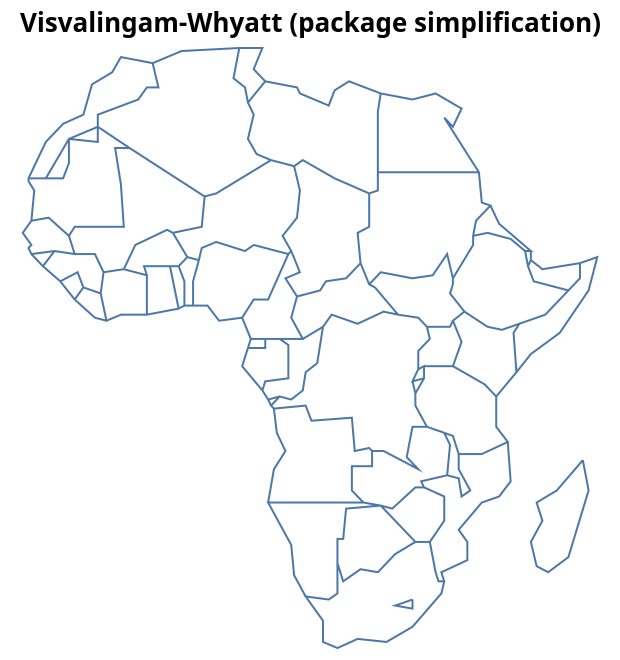{
    "background": "transparent",
    "view": {
        "fill": "transparent"
    },
    "config": {
        "view": {
            "continuousWidth": 400,
            "continuousHeight": 300
        }
    },
    "data": {
        "name": "data-208d7839ebba7cab448c3c57b2688dec",
        "format": {
            "mesh": "data",
            "type": "topojson"
        }
    },
    "mark": {
        "type": "geoshape",
        "filled": false
    },
    "projection": {
        "reflectY": true,
        "type": "identity"
    },
    "title": "Visvalingam-Whyatt (package simplification)",
    "width": 300,
    "$schema": "https://vega.github.io/schema/vega-lite/v4.8.1.json",
    "datasets": {
        "data-208d7839ebba7cab448c3c57b2688dec": {
            "type": "Topology",
            "objects": {
                "data": {
                    "geometries": [
                        {
                            "id": "1",
                            "type": "Polygon",
                            "properties": {
                                "continent": "Africa",
                                "gdp_md_est": 150600,
                                "iso_a3": "TZA",
                                "name": "Tanzania",
                                "pop_est": 53950935
                            },
                            "bbox": [
                                29.339997592900346,
                                -11.720938002166735,
                                40.31659000000002,
                                -0.9500000000000001
                            ],
                            "arcs": [
                                [
                                    -5,
                                    0,
                                    -85,
                                    -83,
                                    -78,
                                    -2,
                                    -102,
                                    -142,
                                    -139
                                ]
                            ]
                        },
                        {
                            "id": "2",
                            "type": "Polygon",
                            "properties": {
                                "continent": "Africa",
                                "gdp_md_est": 906.5,
                                "iso_a3": "ESH",
                                "name": "W. Sahara",
                                "pop_est": 603253
                            },
                            "bbox": [
                                -17.06342322434257,
                                20.999752102130827,
                                -8.665124477564191,
                                27.656425889592356
                            ],
                            "arcs": [
                                [
                                    -23,
                                    -22,
                                    -21,
                                    20,
                                    -117,
                                    -116
                                ]
                            ]
                        },
                        {
                            "id": "11",
                            "type": "Polygon",
                            "properties": {
                                "continent": "Africa",
                                "gdp_md_est": 66010,
                                "iso_a3": "COD",
                                "name": "Dem. Rep. Congo",
                                "pop_est": 83301151
                            },
                            "bbox": [
                                12.182336866920252,
                                -13.257226657771831,
                                31.174149204235817,
                                5.256087754737123
                            ],
                            "arcs": [
                                [
                                    1,
                                    -82,
                                    -81,
                                    -97,
                                    2,
                                    -94,
                                    -68,
                                    -64,
                                    -146,
                                    -140,
                                    -144,
                                    -103
                                ]
                            ]
                        },
                        {
                            "id": "12",
                            "type": "Polygon",
                            "properties": {
                                "continent": "Africa",
                                "gdp_md_est": 4719,
                                "iso_a3": "SOM",
                                "name": "Somalia",
                                "pop_est": 7531386
                            },
                            "bbox": [
                                40.98105,
                                -1.6832500000000001,
                                51.13387,
                                12.024640000000002
                            ],
                            "arcs": [
                                [
                                    -6,
                                    -128,
                                    -135,
                                    3
                                ]
                            ]
                        },
                        {
                            "id": "13",
                            "type": "Polygon",
                            "properties": {
                                "continent": "Africa",
                                "gdp_md_est": 152700,
                                "iso_a3": "KEN",
                                "name": "Kenya",
                                "pop_est": 47615739
                            },
                            "bbox": [
                                33.893568969666944,
                                -4.67677,
                                41.85508309264397,
                                5.506
                            ],
                            "arcs": [
                                [
                                    4,
                                    -141,
                                    -152,
                                    -129,
                                    5,
                                    6
                                ]
                            ]
                        },
                        {
                            "id": "14",
                            "type": "Polygon",
                            "properties": {
                                "continent": "Africa",
                                "gdp_md_est": 176300,
                                "iso_a3": "SDN",
                                "name": "Sudan",
                                "pop_est": 37345935
                            },
                            "bbox": [
                                21.93680999999998,
                                8.229187933785468,
                                38.410089959473225,
                                22
                            ],
                            "arcs": [
                                [
                                    147,
                                    -67,
                                    -9,
                                    -121,
                                    -119,
                                    7,
                                    -113,
                                    -130,
                                    149,
                                    -150,
                                    -149,
                                    -148
                                ]
                            ]
                        },
                        {
                            "id": "15",
                            "type": "Polygon",
                            "properties": {
                                "continent": "Africa",
                                "gdp_md_est": 30590,
                                "iso_a3": "TCD",
                                "name": "Chad",
                                "pop_est": 12075985
                            },
                            "bbox": [
                                13.540393507550789,
                                7.421924546737969,
                                23.886890000000108,
                                23.409719999999993
                            ],
                            "arcs": [
                                [
                                    8,
                                    -66,
                                    -34,
                                    -28,
                                    -122
                                ]
                            ]
                        },
                        {
                            "id": "25",
                            "type": "Polygon",
                            "properties": {
                                "continent": "Africa",
                                "gdp_md_est": 739100,
                                "iso_a3": "ZAF",
                                "name": "South Africa",
                                "pop_est": 54841552
                            },
                            "bbox": [
                                16.344976840895242,
                                -34.81916635512371,
                                32.830120477028885,
                                -22.091312758067588
                            ],
                            "arcs": [
                                [
                                    -15,
                                    -13,
                                    -12,
                                    -88,
                                    -92,
                                    -87,
                                    9
                                ],
                                [
                                    10
                                ]
                            ]
                        },
                        {
                            "id": "26",
                            "type": "Polygon",
                            "properties": {
                                "continent": "Africa",
                                "gdp_md_est": 6019,
                                "iso_a3": "LSO",
                                "name": "Lesotho",
                                "pop_est": 1958042
                            },
                            "bbox": [
                                26.999261915807637,
                                -30.645105889612225,
                                29.32516645683259,
                                -28.64750172293757
                            ],
                            "arcs": [
                                [
                                    10
                                ]
                            ]
                        },
                        {
                            "id": "48",
                            "type": "Polygon",
                            "properties": {
                                "continent": "Africa",
                                "gdp_md_est": 28330,
                                "iso_a3": "ZWE",
                                "name": "Zimbabwe",
                                "pop_est": 13805084
                            },
                            "bbox": [
                                25.264225701608012,
                                -22.271611830333935,
                                32.84986087416439,
                                -15.507786960515213
                            ],
                            "arcs": [
                                [
                                    11,
                                    -14,
                                    -79,
                                    -89
                                ]
                            ]
                        },
                        {
                            "id": "49",
                            "type": "Polygon",
                            "properties": {
                                "continent": "Africa",
                                "gdp_md_est": 35900,
                                "iso_a3": "BWA",
                                "name": "Botswana",
                                "pop_est": 2214858
                            },
                            "bbox": [
                                19.89545779794068,
                                -26.828542982695915,
                                29.43218834810904,
                                -17.661815687737374
                            ],
                            "arcs": [
                                [
                                    12,
                                    -17,
                                    13
                                ]
                            ]
                        },
                        {
                            "id": "50",
                            "type": "Polygon",
                            "properties": {
                                "continent": "Africa",
                                "gdp_md_est": 25990,
                                "iso_a3": "NAM",
                                "name": "Namibia",
                                "pop_est": 2484780
                            },
                            "bbox": [
                                11.734198846085121,
                                -29.04546192801728,
                                25.08444339366457,
                                -16.94134286872407
                            ],
                            "arcs": [
                                [
                                    14,
                                    15,
                                    -100,
                                    -80,
                                    16
                                ]
                            ]
                        },
                        {
                            "id": "51",
                            "type": "Polygon",
                            "properties": {
                                "continent": "Africa",
                                "gdp_md_est": 39720,
                                "iso_a3": "SEN",
                                "name": "Senegal",
                                "pop_est": 14668522
                            },
                            "bbox": [
                                -17.62504269049066,
                                12.332089952031057,
                                -11.467899135778524,
                                16.59826365810281
                            ],
                            "arcs": [
                                [
                                    17,
                                    -25,
                                    -20,
                                    -45,
                                    -49,
                                    18,
                                    -105
                                ]
                            ]
                        },
                        {
                            "id": "52",
                            "type": "Polygon",
                            "properties": {
                                "continent": "Africa",
                                "gdp_md_est": 38090,
                                "iso_a3": "MLI",
                                "name": "Mali",
                                "pop_est": 17885245
                            },
                            "bbox": [
                                -12.170750291380301,
                                10.096360785355444,
                                4.2702099951438015,
                                24.974574082941
                            ],
                            "arcs": [
                                [
                                    19,
                                    -24,
                                    -111,
                                    -30,
                                    -58,
                                    -42,
                                    -46
                                ]
                            ]
                        },
                        {
                            "id": "53",
                            "type": "Polygon",
                            "properties": {
                                "continent": "Africa",
                                "gdp_md_est": 16710,
                                "iso_a3": "MRT",
                                "name": "Mauritania",
                                "pop_est": 3758571
                            },
                            "bbox": [
                                -17.06342322434257,
                                14.616834214735505,
                                -4.923337368174231,
                                27.395744126896005
                            ],
                            "arcs": [
                                [
                                    20,
                                    21,
                                    22,
                                    -112,
                                    23,
                                    24,
                                    25
                                ]
                            ]
                        },
                        {
                            "id": "54",
                            "type": "Polygon",
                            "properties": {
                                "continent": "Africa",
                                "gdp_md_est": 24310,
                                "iso_a3": "BEN",
                                "name": "Benin",
                                "pop_est": 11038805
                            },
                            "bbox": [
                                0.7723356461714843,
                                6.142157701029731,
                                3.7971122575117136,
                                12.23563589115821
                            ],
                            "arcs": [
                                [
                                    26,
                                    -38,
                                    -60,
                                    -29,
                                    -31
                                ]
                            ]
                        },
                        {
                            "id": "55",
                            "type": "Polygon",
                            "properties": {
                                "continent": "Africa",
                                "gdp_md_est": 20150,
                                "iso_a3": "NER",
                                "name": "Niger",
                                "pop_est": 19245344
                            },
                            "bbox": [
                                0.29564639649510127,
                                11.660167141155968,
                                15.903246697664315,
                                23.47166840259645
                            ],
                            "arcs": [
                                [
                                    27,
                                    -37,
                                    -32,
                                    28,
                                    -59,
                                    29,
                                    -110,
                                    -123
                                ]
                            ]
                        },
                        {
                            "id": "56",
                            "type": "Polygon",
                            "properties": {
                                "continent": "Africa",
                                "gdp_md_est": 1089000,
                                "iso_a3": "NGA",
                                "name": "Nigeria",
                                "pop_est": 190632261
                            },
                            "bbox": [
                                2.6917016943562544,
                                4.240594183769517,
                                14.577177768622533,
                                13.865923977102227
                            ],
                            "arcs": [
                                [
                                    30,
                                    31,
                                    -36,
                                    32
                                ]
                            ]
                        },
                        {
                            "id": "57",
                            "type": "Polygon",
                            "properties": {
                                "continent": "Africa",
                                "gdp_md_est": 77240,
                                "iso_a3": "CMR",
                                "name": "Cameroon",
                                "pop_est": 24994885
                            },
                            "bbox": [
                                8.48881554529089,
                                1.7276726342802957,
                                16.012852410555354,
                                12.85939626713733
                            ],
                            "arcs": [
                                [
                                    33,
                                    -65,
                                    -70,
                                    -72,
                                    -75,
                                    34,
                                    35,
                                    36
                                ]
                            ]
                        },
                        {
                            "id": "58",
                            "type": "Polygon",
                            "properties": {
                                "continent": "Africa",
                                "gdp_md_est": 11610,
                                "iso_a3": "TGO",
                                "name": "Togo",
                                "pop_est": 7965055
                            },
                            "bbox": [
                                -0.04978471515994442,
                                5.928837388528876,
                                1.8652405127123188,
                                11.018681748900804
                            ],
                            "arcs": [
                                [
                                    37,
                                    38,
                                    -40,
                                    -61
                                ]
                            ]
                        },
                        {
                            "id": "59",
                            "type": "Polygon",
                            "properties": {
                                "continent": "Africa",
                                "gdp_md_est": 120800,
                                "iso_a3": "GHA",
                                "name": "Ghana",
                                "pop_est": 27499924
                            },
                            "bbox": [
                                -3.244370083011262,
                                4.710462144383371,
                                1.0601216976049272,
                                11.098340969278722
                            ],
                            "arcs": [
                                [
                                    39,
                                    40,
                                    -43,
                                    -62
                                ]
                            ]
                        },
                        {
                            "id": "60",
                            "type": "Polygon",
                            "properties": {
                                "continent": "Africa",
                                "gdp_md_est": 87120,
                                "iso_a3": "CIV",
                                "name": "Côte d'Ivoire",
                                "pop_est": 24184810
                            },
                            "bbox": [
                                -8.60288021486862,
                                4.338288479017308,
                                -2.562189500326241,
                                10.524060777219134
                            ],
                            "arcs": [
                                [
                                    41,
                                    -63,
                                    42,
                                    43,
                                    -52,
                                    -47
                                ]
                            ]
                        },
                        {
                            "id": "61",
                            "type": "Polygon",
                            "properties": {
                                "continent": "Africa",
                                "gdp_md_est": 16080,
                                "iso_a3": "GIN",
                                "name": "Guinea",
                                "pop_est": 12413867
                            },
                            "bbox": [
                                -15.130311245168173,
                                7.309037380396376,
                                -7.832100389019188,
                                12.586182969610194
                            ],
                            "arcs": [
                                [
                                    44,
                                    45,
                                    46,
                                    -54,
                                    -55,
                                    47,
                                    -50
                                ]
                            ]
                        },
                        {
                            "id": "62",
                            "type": "Polygon",
                            "properties": {
                                "continent": "Africa",
                                "gdp_md_est": 2851,
                                "iso_a3": "GNB",
                                "name": "Guinea-Bissau",
                                "pop_est": 1792338
                            },
                            "bbox": [
                                -16.677451951554573,
                                11.040411688679526,
                                -13.700476040084325,
                                12.628170070847347
                            ],
                            "arcs": [
                                [
                                    48,
                                    49,
                                    50
                                ]
                            ]
                        },
                        {
                            "id": "63",
                            "type": "Polygon",
                            "properties": {
                                "continent": "Africa",
                                "gdp_md_est": 3881,
                                "iso_a3": "LBR",
                                "name": "Liberia",
                                "pop_est": 4689021
                            },
                            "bbox": [
                                -11.438779466182055,
                                4.355755113131963,
                                -7.539715135111763,
                                8.541055202666925
                            ],
                            "arcs": [
                                [
                                    51,
                                    52,
                                    -56,
                                    53
                                ]
                            ]
                        },
                        {
                            "id": "64",
                            "type": "Polygon",
                            "properties": {
                                "continent": "Africa",
                                "gdp_md_est": 10640,
                                "iso_a3": "SLE",
                                "name": "Sierra Leone",
                                "pop_est": 6163195
                            },
                            "bbox": [
                                -13.246550258832515,
                                6.7859168563057475,
                                -10.23009355309128,
                                10.046983954300558
                            ],
                            "arcs": [
                                [
                                    54,
                                    55,
                                    56
                                ]
                            ]
                        },
                        {
                            "id": "65",
                            "type": "Polygon",
                            "properties": {
                                "continent": "Africa",
                                "gdp_md_est": 32990,
                                "iso_a3": "BFA",
                                "name": "Burkina Faso",
                                "pop_est": 20107509
                            },
                            "bbox": [
                                -5.470564947929006,
                                9.610834865757141,
                                2.177107781593776,
                                15.116157741755728
                            ],
                            "arcs": [
                                [
                                    57,
                                    58,
                                    59,
                                    60,
                                    61,
                                    62
                                ]
                            ]
                        },
                        {
                            "id": "66",
                            "type": "Polygon",
                            "properties": {
                                "continent": "Africa",
                                "gdp_md_est": 3206,
                                "iso_a3": "CAF",
                                "name": "Central African Rep.",
                                "pop_est": 5625118
                            },
                            "bbox": [
                                14.459407179429348,
                                2.267639675298085,
                                27.37422610851749,
                                11.142395127807546
                            ],
                            "arcs": [
                                [
                                    63,
                                    -71,
                                    64,
                                    65,
                                    66,
                                    -148,
                                    -147
                                ]
                            ]
                        },
                        {
                            "id": "67",
                            "type": "Polygon",
                            "properties": {
                                "continent": "Africa",
                                "gdp_md_est": 30270,
                                "iso_a3": "COG",
                                "name": "Congo",
                                "pop_est": 4954674
                            },
                            "bbox": [
                                11.093772820691925,
                                -5.037986748884791,
                                18.45306521980993,
                                3.728196519379452
                            ],
                            "arcs": [
                                [
                                    67,
                                    -96,
                                    68,
                                    -73,
                                    69,
                                    70
                                ]
                            ]
                        },
                        {
                            "id": "68",
                            "type": "Polygon",
                            "properties": {
                                "continent": "Africa",
                                "gdp_md_est": 35980,
                                "iso_a3": "GAB",
                                "name": "Gabon",
                                "pop_est": 1772255
                            },
                            "bbox": [
                                8.79799563969317,
                                -3.978826592630547,
                                14.425455763413595,
                                2.3267575138399934
                            ],
                            "arcs": [
                                [
                                    71,
                                    72,
                                    73,
                                    -76
                                ]
                            ]
                        },
                        {
                            "id": "69",
                            "type": "Polygon",
                            "properties": {
                                "continent": "Africa",
                                "gdp_md_est": 31770,
                                "iso_a3": "GNQ",
                                "name": "Eq. Guinea",
                                "pop_est": 778358
                            },
                            "bbox": [
                                9.305613234096256,
                                1.010119533691494,
                                11.285078973036462,
                                2.2838660750377358
                            ],
                            "arcs": [
                                [
                                    74,
                                    75,
                                    76
                                ]
                            ]
                        },
                        {
                            "id": "70",
                            "type": "Polygon",
                            "properties": {
                                "continent": "Africa",
                                "gdp_md_est": 65170,
                                "iso_a3": "ZMB",
                                "name": "Zambia",
                                "pop_est": 15972000
                            },
                            "bbox": [
                                21.887842644953874,
                                -17.961228936436484,
                                33.48568769708359,
                                -8.238256524288218
                            ],
                            "arcs": [
                                [
                                    77,
                                    -84,
                                    -90,
                                    78,
                                    79,
                                    -99,
                                    -98,
                                    80,
                                    81
                                ]
                            ]
                        },
                        {
                            "id": "71",
                            "type": "Polygon",
                            "properties": {
                                "continent": "Africa",
                                "gdp_md_est": 21200,
                                "iso_a3": "MWI",
                                "name": "Malawi",
                                "pop_est": 19196246
                            },
                            "bbox": [
                                32.68816531752313,
                                -16.801299737213093,
                                35.77190473810836,
                                -9.23059905358906
                            ],
                            "arcs": [
                                [
                                    82,
                                    -91,
                                    83
                                ]
                            ]
                        },
                        {
                            "id": "72",
                            "type": "Polygon",
                            "properties": {
                                "continent": "Africa",
                                "gdp_md_est": 35010,
                                "iso_a3": "MOZ",
                                "name": "Mozambique",
                                "pop_est": 26573706
                            },
                            "bbox": [
                                30.17948123548183,
                                -26.742191664336197,
                                40.775475294768995,
                                -10.317096042525698
                            ],
                            "arcs": [
                                [
                                    84,
                                    85,
                                    86,
                                    -93,
                                    87,
                                    88,
                                    89,
                                    90
                                ]
                            ]
                        },
                        {
                            "id": "73",
                            "type": "Polygon",
                            "properties": {
                                "continent": "Africa",
                                "gdp_md_est": 11060,
                                "iso_a3": "SWZ",
                                "name": "eSwatini",
                                "pop_est": 1467152
                            },
                            "bbox": [
                                30.67660851412964,
                                -27.285879408478998,
                                32.07166548028107,
                                -25.66019052500895
                            ],
                            "arcs": [
                                [
                                    91,
                                    92
                                ]
                            ]
                        },
                        {
                            "id": "74",
                            "type": "MultiPolygon",
                            "properties": {
                                "continent": "Africa",
                                "gdp_md_est": 189000,
                                "iso_a3": "AGO",
                                "name": "Angola",
                                "pop_est": 29310273
                            },
                            "bbox": [
                                11.64009606288161,
                                -17.930636488519696,
                                24.079905226342845,
                                -4.438023369976136
                            ],
                            "arcs": [
                                [
                                    [
                                        93,
                                        94,
                                        95
                                    ]
                                ],
                                [
                                    [
                                        96,
                                        97,
                                        98,
                                        99,
                                        100
                                    ]
                                ]
                            ]
                        },
                        {
                            "id": "75",
                            "type": "Polygon",
                            "properties": {
                                "continent": "Africa",
                                "gdp_md_est": 7892,
                                "iso_a3": "BDI",
                                "name": "Burundi",
                                "pop_est": 11466756
                            },
                            "bbox": [
                                29.024926385216787,
                                -4.4999834122940925,
                                30.752240000000086,
                                -2.348486830254238
                            ],
                            "arcs": [
                                [
                                    101,
                                    102,
                                    -143
                                ]
                            ]
                        },
                        {
                            "id": "78",
                            "type": "Polygon",
                            "properties": {
                                "continent": "Africa",
                                "gdp_md_est": 36860,
                                "iso_a3": "MDG",
                                "name": "Madagascar",
                                "pop_est": 25054161
                            },
                            "bbox": [
                                43.254187046081,
                                -25.60143442149309,
                                50.47653689962553,
                                -12.04055673589197
                            ],
                            "arcs": [
                                [
                                    103
                                ]
                            ]
                        },
                        {
                            "id": "80",
                            "type": "Polygon",
                            "properties": {
                                "continent": "Africa",
                                "gdp_md_est": 3387,
                                "iso_a3": "GMB",
                                "name": "Gambia",
                                "pop_est": 2051363
                            },
                            "bbox": [
                                -16.841524624081273,
                                13.130284125211332,
                                -13.844963344772408,
                                13.876491807505985
                            ],
                            "arcs": [
                                [
                                    104,
                                    105
                                ]
                            ]
                        },
                        {
                            "id": "81",
                            "type": "Polygon",
                            "properties": {
                                "continent": "Africa",
                                "gdp_md_est": 130800,
                                "iso_a3": "TUN",
                                "name": "Tunisia",
                                "pop_est": 11403800
                            },
                            "bbox": [
                                7.524481642292244,
                                30.307556057246188,
                                11.488787469131012,
                                37.349994411766545
                            ],
                            "arcs": [
                                [
                                    -109,
                                    106,
                                    -125
                                ]
                            ]
                        },
                        {
                            "id": "82",
                            "type": "Polygon",
                            "properties": {
                                "continent": "Africa",
                                "gdp_md_est": 609400,
                                "iso_a3": "DZA",
                                "name": "Algeria",
                                "pop_est": 40969443
                            },
                            "bbox": [
                                -8.684399786809053,
                                19.057364203360038,
                                11.999505649471613,
                                37.11838064223437
                            ],
                            "arcs": [
                                [
                                    -115,
                                    107,
                                    108,
                                    -124,
                                    109,
                                    110,
                                    111
                                ]
                            ]
                        },
                        {
                            "id": "154",
                            "type": "Polygon",
                            "properties": {
                                "continent": "Africa",
                                "gdp_md_est": 9169,
                                "iso_a3": "ERI",
                                "name": "Eritrea",
                                "pop_est": 5918919
                            },
                            "bbox": [
                                36.32321999999999,
                                12.455415757695675,
                                43.08122602720016,
                                17.998307399970315
                            ],
                            "arcs": [
                                [
                                    112,
                                    113,
                                    -132,
                                    -131
                                ]
                            ]
                        },
                        {
                            "id": "162",
                            "type": "Polygon",
                            "properties": {
                                "continent": "Africa",
                                "gdp_md_est": 282800,
                                "iso_a3": "MAR",
                                "name": "Morocco",
                                "pop_est": 33986655
                            },
                            "bbox": [
                                -17.02042843267577,
                                21.420734157796577,
                                -1.1245511539663084,
                                35.75998810479399
                            ],
                            "arcs": [
                                [
                                    114,
                                    115,
                                    116,
                                    117
                                ]
                            ]
                        },
                        {
                            "id": "163",
                            "type": "Polygon",
                            "properties": {
                                "continent": "Africa",
                                "gdp_md_est": 1105000,
                                "iso_a3": "EGY",
                                "name": "Egypt",
                                "pop_est": 97041072
                            },
                            "bbox": [
                                24.70007,
                                22,
                                36.86622999999997,
                                31.58568
                            ],
                            "arcs": [
                                [
                                    118,
                                    -127,
                                    119
                                ]
                            ]
                        },
                        {
                            "id": "164",
                            "type": "Polygon",
                            "properties": {
                                "continent": "Africa",
                                "gdp_md_est": 90890,
                                "iso_a3": "LBY",
                                "name": "Libya",
                                "pop_est": 6653210
                            },
                            "bbox": [
                                9.319410841518163,
                                19.580470000000105,
                                25.16482,
                                33.13699575452324
                            ],
                            "arcs": [
                                [
                                    120,
                                    121,
                                    122,
                                    123,
                                    124,
                                    125,
                                    126
                                ]
                            ]
                        },
                        {
                            "id": "165",
                            "type": "Polygon",
                            "properties": {
                                "continent": "Africa",
                                "gdp_md_est": 174700,
                                "iso_a3": "ETH",
                                "name": "Ethiopia",
                                "pop_est": 105350020
                            },
                            "bbox": [
                                32.954180000000065,
                                3.42206,
                                47.78942,
                                14.959430000000168
                            ],
                            "arcs": [
                                [
                                    127,
                                    128,
                                    -151,
                                    -150,
                                    129,
                                    130,
                                    -134,
                                    -136
                                ]
                            ]
                        },
                        {
                            "id": "166",
                            "type": "Polygon",
                            "properties": {
                                "continent": "Africa",
                                "gdp_md_est": 3345,
                                "iso_a3": "DJI",
                                "name": "Djibouti",
                                "pop_est": 865267
                            },
                            "bbox": [
                                41.66176000000013,
                                10.92687856693442,
                                43.31785241066467,
                                12.699638576707116
                            ],
                            "arcs": [
                                [
                                    131,
                                    132,
                                    -137,
                                    133
                                ]
                            ]
                        },
                        {
                            "id": "167",
                            "type": "Polygon",
                            "properties": {
                                "continent": "Africa",
                                "gdp_md_est": 12250,
                                "iso_a3": "-99",
                                "name": "Somaliland",
                                "pop_est": 3500000
                            },
                            "bbox": [
                                42.55875999999995,
                                7.99688000000009,
                                48.94820641459347,
                                11.462039699748857
                            ],
                            "arcs": [
                                [
                                    134,
                                    135,
                                    136,
                                    137
                                ]
                            ]
                        },
                        {
                            "id": "168",
                            "type": "Polygon",
                            "properties": {
                                "continent": "Africa",
                                "gdp_md_est": 84930,
                                "iso_a3": "UGA",
                                "name": "Uganda",
                                "pop_est": 39570125
                            },
                            "bbox": [
                                29.579466180140884,
                                -1.4433224422297855,
                                35.03599,
                                4.249884947362048
                            ],
                            "arcs": [
                                [
                                    138,
                                    -145,
                                    139,
                                    -153,
                                    140
                                ]
                            ]
                        },
                        {
                            "id": "169",
                            "type": "Polygon",
                            "properties": {
                                "continent": "Africa",
                                "gdp_md_est": 21970,
                                "iso_a3": "RWA",
                                "name": "Rwanda",
                                "pop_est": 11901484
                            },
                            "bbox": [
                                29.024926385216787,
                                -2.917857761246097,
                                30.816134881317712,
                                -1.1346591121504161
                            ],
                            "arcs": [
                                [
                                    141,
                                    142,
                                    143,
                                    144
                                ]
                            ]
                        },
                        {
                            "id": "176",
                            "type": "Polygon",
                            "properties": {
                                "continent": "Africa",
                                "gdp_md_est": 20880,
                                "iso_a3": "SSD",
                                "name": "S. Sudan",
                                "pop_est": 13026129
                            },
                            "bbox": [
                                23.886979580860668,
                                3.5091716042224625,
                                35.29800711823298,
                                12.248007757149992
                            ],
                            "arcs": [
                                [
                                    145,
                                    146,
                                    147,
                                    148,
                                    149,
                                    150,
                                    151,
                                    152
                                ]
                            ]
                        }
                    ],
                    "type": "GeometryCollection"
                }
            },
            "bbox": [
                -17.62504269049066,
                -34.81916635512371,
                51.13387,
                37.349994411766545
            ],
            "transform": {
                "scale": [
                    0.34552217432407367,
                    0.36265909933110685
                ],
                "translate": [
                    -17.62504269049066,
                    -34.81916635512371
                ]
            },
            "arcs": [
                [
                    [
                        164,
                        83
                    ],
                    [
                        0,
                        -10
                    ],
                    [
                        4,
                        -5
                    ]
                ],
                [
                    [
                        136,
                        84
                    ],
                    [
                        0,
                        -4
                    ],
                    [
                        4,
                        -7
                    ]
                ],
                [
                    [
                        87,
                        79
                    ],
                    [
                        -1,
                        1
                    ]
                ],
                [
                    [
                        193,
                        127
                    ],
                    [
                        6,
                        2
                    ],
                    [
                        -3,
                        -11
                    ],
                    [
                        -10,
                        -14
                    ],
                    [
                        -10,
                        -7
                    ],
                    [
                        -5,
                        -6
                    ]
                ],
                [
                    [
                        164,
                        83
                    ],
                    [
                        -4,
                        4
                    ],
                    [
                        -11,
                        6
                    ]
                ],
                [
                    [
                        172,
                        107
                    ],
                    [
                        -2,
                        -3
                    ],
                    [
                        1,
                        -13
                    ]
                ],
                [
                    [
                        171,
                        91
                    ],
                    [
                        -7,
                        -8
                    ]
                ],
                [
                    [
                        158,
                        157
                    ],
                    [
                        1,
                        -10
                    ],
                    [
                        3,
                        -1
                    ]
                ],
                [
                    [
                        120,
                        150
                    ],
                    [
                        0,
                        -11
                    ],
                    [
                        -4,
                        -2
                    ],
                    [
                        1,
                        -10
                    ]
                ],
                [
                    [
                        146,
                        22
                    ],
                    [
                        -1,
                        -4
                    ],
                    [
                        -10,
                        -11
                    ],
                    [
                        -9,
                        -5
                    ],
                    [
                        -10,
                        1
                    ],
                    [
                        -7,
                        -3
                    ],
                    [
                        -5,
                        2
                    ],
                    [
                        0,
                        7
                    ],
                    [
                        -6,
                        8
                    ]
                ],
                [
                    [
                        135,
                        16
                    ],
                    [
                        0,
                        -3
                    ],
                    [
                        -6,
                        1
                    ],
                    [
                        6,
                        2
                    ]
                ],
                [
                    [
                        141,
                        35
                    ],
                    [
                        -5,
                        0
                    ]
                ],
                [
                    [
                        136,
                        35
                    ],
                    [
                        -7,
                        -4
                    ],
                    [
                        -6,
                        -6
                    ],
                    [
                        -6,
                        1
                    ],
                    [
                        -6,
                        -4
                    ],
                    [
                        -2,
                        6
                    ]
                ],
                [
                    [
                        124,
                        47
                    ],
                    [
                        12,
                        -12
                    ]
                ],
                [
                    [
                        109,
                        28
                    ],
                    [
                        0,
                        -10
                    ],
                    [
                        -3,
                        -2
                    ],
                    [
                        -8,
                        1
                    ]
                ],
                [
                    [
                        98,
                        17
                    ],
                    [
                        -4,
                        7
                    ],
                    [
                        -1,
                        10
                    ],
                    [
                        -8,
                        14
                    ]
                ],
                [
                    [
                        124,
                        47
                    ],
                    [
                        -12,
                        -1
                    ],
                    [
                        -1,
                        -10
                    ],
                    [
                        -2,
                        0
                    ],
                    [
                        0,
                        -8
                    ]
                ],
                [
                    [
                        3,
                        133
                    ],
                    [
                        -3,
                        4
                    ],
                    [
                        3,
                        4
                    ]
                ],
                [
                    [
                        3,
                        130
                    ],
                    [
                        -1,
                        2
                    ]
                ],
                [
                    [
                        18,
                        130
                    ],
                    [
                        -2,
                        6
                    ]
                ],
                [
                    [
                        2,
                        154
                    ],
                    [
                        0,
                        1
                    ]
                ],
                [
                    [
                        2,
                        155
                    ],
                    [
                        12,
                        0
                    ],
                    [
                        2,
                        5
                    ],
                    [
                        0,
                        8
                    ]
                ],
                [
                    [
                        16,
                        168
                    ],
                    [
                        10,
                        -1
                    ],
                    [
                        0,
                        5
                    ]
                ],
                [
                    [
                        37,
                        165
                    ],
                    [
                        -5,
                        0
                    ],
                    [
                        2,
                        -12
                    ],
                    [
                        1,
                        -14
                    ],
                    [
                        -17,
                        0
                    ],
                    [
                        -2,
                        -3
                    ]
                ],
                [
                    [
                        16,
                        136
                    ],
                    [
                        -7,
                        6
                    ],
                    [
                        -6,
                        -1
                    ]
                ],
                [
                    [
                        3,
                        141
                    ],
                    [
                        1,
                        10
                    ],
                    [
                        -2,
                        3
                    ]
                ],
                [
                    [
                        59,
                        113
                    ],
                    [
                        -3,
                        0
                    ]
                ],
                [
                    [
                        94,
                        159
                    ],
                    [
                        2,
                        -8
                    ],
                    [
                        -1,
                        -9
                    ],
                    [
                        -5,
                        -6
                    ],
                    [
                        3,
                        -5
                    ]
                ],
                [
                    [
                        61,
                        128
                    ],
                    [
                        -4,
                        1
                    ]
                ],
                [
                    [
                        52,
                        137
                    ],
                    [
                        10,
                        2
                    ],
                    [
                        1,
                        10
                    ]
                ],
                [
                    [
                        59,
                        113
                    ],
                    [
                        0,
                        8
                    ],
                    [
                        2,
                        7
                    ]
                ],
                [
                    [
                        61,
                        128
                    ],
                    [
                        1,
                        4
                    ],
                    [
                        5,
                        2
                    ],
                    [
                        10,
                        -3
                    ],
                    [
                        3,
                        2
                    ],
                    [
                        12,
                        -3
                    ]
                ],
                [
                    [
                        76,
                        109
                    ],
                    [
                        -8,
                        -1
                    ],
                    [
                        -4,
                        5
                    ],
                    [
                        -5,
                        0
                    ]
                ],
                [
                    [
                        93,
                        131
                    ],
                    [
                        3,
                        -7
                    ],
                    [
                        -5,
                        -2
                    ],
                    [
                        4,
                        -6
                    ]
                ],
                [
                    [
                        79,
                        102
                    ],
                    [
                        -3,
                        7
                    ]
                ],
                [
                    [
                        76,
                        109
                    ],
                    [
                        4,
                        6
                    ],
                    [
                        5,
                        0
                    ],
                    [
                        7,
                        15
                    ]
                ],
                [
                    [
                        92,
                        130
                    ],
                    [
                        1,
                        1
                    ]
                ],
                [
                    [
                        54,
                        126
                    ],
                    [
                        2,
                        -5
                    ],
                    [
                        0,
                        -8
                    ]
                ],
                [
                    [
                        56,
                        113
                    ],
                    [
                        -2,
                        -1
                    ]
                ],
                [
                    [
                        51,
                        126
                    ],
                    [
                        3,
                        -14
                    ]
                ],
                [
                    [
                        54,
                        112
                    ],
                    [
                        -11,
                        -2
                    ]
                ],
                [
                    [
                        28,
                        124
                    ],
                    [
                        7,
                        1
                    ]
                ],
                [
                    [
                        43,
                        123
                    ],
                    [
                        0,
                        -13
                    ]
                ],
                [
                    [
                        43,
                        110
                    ],
                    [
                        -9,
                        0
                    ],
                    [
                        -5,
                        -2
                    ]
                ],
                [
                    [
                        11,
                        131
                    ],
                    [
                        7,
                        -1
                    ]
                ],
                [
                    [
                        18,
                        130
                    ],
                    [
                        7,
                        0
                    ],
                    [
                        3,
                        -6
                    ]
                ],
                [
                    [
                        28,
                        124
                    ],
                    [
                        -1,
                        -7
                    ]
                ],
                [
                    [
                        13,
                        121
                    ],
                    [
                        -6,
                        5
                    ]
                ],
                [
                    [
                        3,
                        130
                    ],
                    [
                        8,
                        1
                    ]
                ],
                [
                    [
                        11,
                        131
                    ],
                    [
                        -4,
                        -5
                    ]
                ],
                [
                    [
                        7,
                        126
                    ],
                    [
                        -4,
                        4
                    ]
                ],
                [
                    [
                        27,
                        117
                    ],
                    [
                        2,
                        -9
                    ]
                ],
                [
                    [
                        29,
                        108
                    ],
                    [
                        -4,
                        1
                    ],
                    [
                        -7,
                        6
                    ]
                ],
                [
                    [
                        21,
                        119
                    ],
                    [
                        6,
                        -2
                    ]
                ],
                [
                    [
                        13,
                        121
                    ],
                    [
                        6,
                        3
                    ],
                    [
                        2,
                        -5
                    ]
                ],
                [
                    [
                        21,
                        119
                    ],
                    [
                        -3,
                        -4
                    ]
                ],
                [
                    [
                        18,
                        115
                    ],
                    [
                        -5,
                        6
                    ]
                ],
                [
                    [
                        35,
                        125
                    ],
                    [
                        4,
                        8
                    ],
                    [
                        11,
                        5
                    ],
                    [
                        2,
                        -1
                    ]
                ],
                [
                    [
                        52,
                        137
                    ],
                    [
                        5,
                        -8
                    ]
                ],
                [
                    [
                        57,
                        129
                    ],
                    [
                        -3,
                        -3
                    ]
                ],
                [
                    [
                        54,
                        126
                    ],
                    [
                        -3,
                        0
                    ]
                ],
                [
                    [
                        51,
                        126
                    ],
                    [
                        -9,
                        0
                    ],
                    [
                        1,
                        -3
                    ]
                ],
                [
                    [
                        43,
                        123
                    ],
                    [
                        -8,
                        2
                    ]
                ],
                [
                    [
                        130,
                        110
                    ],
                    [
                        -5,
                        1
                    ],
                    [
                        -9,
                        -4
                    ],
                    [
                        -9,
                        3
                    ],
                    [
                        -3,
                        -4
                    ]
                ],
                [
                    [
                        97,
                        102
                    ],
                    [
                        -4,
                        7
                    ],
                    [
                        2,
                        7
                    ]
                ],
                [
                    [
                        95,
                        116
                    ],
                    [
                        8,
                        2
                    ],
                    [
                        2,
                        3
                    ],
                    [
                        7,
                        1
                    ],
                    [
                        5,
                        5
                    ]
                ],
                [
                    [
                        117,
                        127
                    ],
                    [
                        3,
                        -7
                    ]
                ],
                [
                    [
                        104,
                        106
                    ],
                    [
                        -2,
                        -12
                    ],
                    [
                        -4,
                        -3
                    ],
                    [
                        -1,
                        -6
                    ],
                    [
                        -4,
                        -3
                    ],
                    [
                        -4,
                        1
                    ]
                ],
                [
                    [
                        85,
                        82
                    ],
                    [
                        -2,
                        3
                    ]
                ],
                [
                    [
                        89,
                        102
                    ],
                    [
                        8,
                        0
                    ]
                ],
                [
                    [
                        97,
                        102
                    ],
                    [
                        7,
                        4
                    ]
                ],
                [
                    [
                        84,
                        102
                    ],
                    [
                        5,
                        0
                    ]
                ],
                [
                    [
                        89,
                        102
                    ],
                    [
                        3,
                        -2
                    ],
                    [
                        0,
                        -11
                    ],
                    [
                        -8,
                        -1
                    ],
                    [
                        -1,
                        -3
                    ]
                ],
                [
                    [
                        83,
                        85
                    ],
                    [
                        -7,
                        8
                    ],
                    [
                        2,
                        6
                    ]
                ],
                [
                    [
                        79,
                        102
                    ],
                    [
                        5,
                        0
                    ]
                ],
                [
                    [
                        84,
                        102
                    ],
                    [
                        0,
                        -3
                    ],
                    [
                        -6,
                        0
                    ]
                ],
                [
                    [
                        78,
                        99
                    ],
                    [
                        1,
                        3
                    ]
                ],
                [
                    [
                        140,
                        73
                    ],
                    [
                        6,
                        -2
                    ]
                ],
                [
                    [
                        139,
                        53
                    ],
                    [
                        -3,
                        0
                    ],
                    [
                        -8,
                        -7
                    ],
                    [
                        -4,
                        1
                    ]
                ],
                [
                    [
                        124,
                        47
                    ],
                    [
                        -6,
                        1
                    ]
                ],
                [
                    [
                        120,
                        66
                    ],
                    [
                        1,
                        -1
                    ]
                ],
                [
                    [
                        121,
                        65
                    ],
                    [
                        4,
                        0
                    ],
                    [
                        12,
                        -6
                    ],
                    [
                        -4,
                        4
                    ],
                    [
                        2,
                        10
                    ],
                    [
                        5,
                        0
                    ]
                ],
                [
                    [
                        146,
                        71
                    ],
                    [
                        3,
                        -1
                    ],
                    [
                        2,
                        -6
                    ]
                ],
                [
                    [
                        147,
                        57
                    ],
                    [
                        1,
                        10
                    ],
                    [
                        -2,
                        4
                    ]
                ],
                [
                    [
                        151,
                        64
                    ],
                    [
                        8,
                        0
                    ],
                    [
                        9,
                        4
                    ]
                ],
                [
                    [
                        168,
                        68
                    ],
                    [
                        1,
                        -13
                    ],
                    [
                        -4,
                        -5
                    ],
                    [
                        -6,
                        -2
                    ],
                    [
                        -8,
                        -9
                    ],
                    [
                        3,
                        -4
                    ],
                    [
                        0,
                        -6
                    ],
                    [
                        -9,
                        -4
                    ],
                    [
                        1,
                        -3
                    ]
                ],
                [
                    [
                        146,
                        22
                    ],
                    [
                        -2,
                        0
                    ]
                ],
                [
                    [
                        143,
                        25
                    ],
                    [
                        -2,
                        10
                    ]
                ],
                [
                    [
                        141,
                        35
                    ],
                    [
                        5,
                        7
                    ],
                    [
                        0,
                        8
                    ],
                    [
                        -7,
                        3
                    ]
                ],
                [
                    [
                        139,
                        53
                    ],
                    [
                        -1,
                        2
                    ],
                    [
                        9,
                        2
                    ]
                ],
                [
                    [
                        147,
                        57
                    ],
                    [
                        4,
                        -1
                    ],
                    [
                        1,
                        -6
                    ],
                    [
                        3,
                        2
                    ],
                    [
                        -4,
                        7
                    ],
                    [
                        0,
                        5
                    ]
                ],
                [
                    [
                        144,
                        22
                    ],
                    [
                        -1,
                        3
                    ]
                ],
                [
                    [
                        143,
                        25
                    ],
                    [
                        1,
                        -3
                    ]
                ],
                [
                    [
                        89,
                        83
                    ],
                    [
                        -3,
                        -3
                    ]
                ],
                [
                    [
                        86,
                        80
                    ],
                    [
                        -1,
                        2
                    ]
                ],
                [
                    [
                        85,
                        82
                    ],
                    [
                        4,
                        1
                    ]
                ],
                [
                    [
                        87,
                        79
                    ],
                    [
                        11,
                        1
                    ],
                    [
                        2,
                        -5
                    ],
                    [
                        14,
                        1
                    ],
                    [
                        1,
                        -11
                    ],
                    [
                        5,
                        1
                    ]
                ],
                [
                    [
                        120,
                        66
                    ],
                    [
                        1,
                        -1
                    ]
                ],
                [
                    [
                        121,
                        65
                    ],
                    [
                        0,
                        -5
                    ],
                    [
                        -7,
                        0
                    ],
                    [
                        0,
                        -8
                    ],
                    [
                        4,
                        -4
                    ]
                ],
                [
                    [
                        118,
                        48
                    ],
                    [
                        -33,
                        0
                    ]
                ],
                [
                    [
                        85,
                        48
                    ],
                    [
                        2,
                        11
                    ],
                    [
                        4,
                        6
                    ],
                    [
                        -3,
                        6
                    ],
                    [
                        -1,
                        8
                    ]
                ],
                [
                    [
                        139,
                        89
                    ],
                    [
                        -3,
                        -5
                    ]
                ],
                [
                    [
                        136,
                        84
                    ],
                    [
                        -1,
                        4
                    ]
                ],
                [
                    [
                        194,
                        62
                    ],
                    [
                        2,
                        -10
                    ],
                    [
                        -7,
                        -22
                    ],
                    [
                        -7,
                        -5
                    ],
                    [
                        -4,
                        2
                    ],
                    [
                        -2,
                        8
                    ],
                    [
                        4,
                        7
                    ],
                    [
                        -2,
                        6
                    ],
                    [
                        7,
                        4
                    ],
                    [
                        9,
                        10
                    ]
                ],
                [
                    [
                        3,
                        133
                    ],
                    [
                        -1,
                        -1
                    ]
                ],
                [
                    [
                        2,
                        132
                    ],
                    [
                        1,
                        1
                    ]
                ],
                [
                    [
                        75,
                        198
                    ],
                    [
                        8,
                        0
                    ],
                    [
                        -3,
                        -7
                    ],
                    [
                        4,
                        -4
                    ]
                ],
                [
                    [
                        45,
                        193
                    ],
                    [
                        10,
                        4
                    ],
                    [
                        20,
                        1
                    ]
                ],
                [
                    [
                        75,
                        198
                    ],
                    [
                        -2,
                        -10
                    ],
                    [
                        4,
                        -3
                    ],
                    [
                        1,
                        -5
                    ]
                ],
                [
                    [
                        86,
                        161
                    ],
                    [
                        -19,
                        -11
                    ],
                    [
                        -4,
                        -1
                    ]
                ],
                [
                    [
                        63,
                        149
                    ],
                    [
                        -26,
                        16
                    ]
                ],
                [
                    [
                        37,
                        165
                    ],
                    [
                        -11,
                        7
                    ]
                ],
                [
                    [
                        156,
                        136
                    ],
                    [
                        1,
                        5
                    ],
                    [
                        5,
                        5
                    ]
                ],
                [
                    [
                        162,
                        146
                    ],
                    [
                        3,
                        -6
                    ],
                    [
                        11,
                        -9
                    ]
                ],
                [
                    [
                        45,
                        193
                    ],
                    [
                        2,
                        -8
                    ],
                    [
                        -4,
                        0
                    ],
                    [
                        -3,
                        -4
                    ],
                    [
                        -14,
                        -5
                    ],
                    [
                        0,
                        -4
                    ]
                ],
                [
                    [
                        26,
                        172
                    ],
                    [
                        -10,
                        -4
                    ]
                ],
                [
                    [
                        16,
                        168
                    ],
                    [
                        -8,
                        -13
                    ],
                    [
                        -6,
                        0
                    ]
                ],
                [
                    [
                        2,
                        155
                    ],
                    [
                        6,
                        12
                    ],
                    [
                        6,
                        6
                    ],
                    [
                        7,
                        3
                    ],
                    [
                        3,
                        10
                    ],
                    [
                        7,
                        4
                    ],
                    [
                        3,
                        5
                    ],
                    [
                        11,
                        -2
                    ]
                ],
                [
                    [
                        158,
                        157
                    ],
                    [
                        -35,
                        0
                    ]
                ],
                [
                    [
                        124,
                        183
                    ],
                    [
                        11,
                        -2
                    ],
                    [
                        8,
                        2
                    ],
                    [
                        9,
                        -5
                    ],
                    [
                        -3,
                        -6
                    ],
                    [
                        -3,
                        3
                    ],
                    [
                        12,
                        -18
                    ]
                ],
                [
                    [
                        123,
                        157
                    ],
                    [
                        0,
                        -6
                    ],
                    [
                        -3,
                        -1
                    ]
                ],
                [
                    [
                        120,
                        150
                    ],
                    [
                        -12,
                        5
                    ],
                    [
                        -11,
                        6
                    ],
                    [
                        -3,
                        -2
                    ]
                ],
                [
                    [
                        94,
                        159
                    ],
                    [
                        -8,
                        2
                    ]
                ],
                [
                    [
                        86,
                        161
                    ],
                    [
                        -5,
                        2
                    ],
                    [
                        -3,
                        5
                    ],
                    [
                        2,
                        8
                    ],
                    [
                        -2,
                        4
                    ]
                ],
                [
                    [
                        78,
                        180
                    ],
                    [
                        6,
                        7
                    ]
                ],
                [
                    [
                        84,
                        187
                    ],
                    [
                        11,
                        -2
                    ],
                    [
                        1,
                        -2
                    ],
                    [
                        10,
                        -4
                    ],
                    [
                        2,
                        5
                    ],
                    [
                        5,
                        3
                    ],
                    [
                        11,
                        -4
                    ]
                ],
                [
                    [
                        124,
                        183
                    ],
                    [
                        -1,
                        -6
                    ],
                    [
                        0,
                        -20
                    ]
                ],
                [
                    [
                        189,
                        118
                    ],
                    [
                        -8,
                        -8
                    ],
                    [
                        -9,
                        -3
                    ]
                ],
                [
                    [
                        172,
                        107
                    ],
                    [
                        -6,
                        -2
                    ],
                    [
                        -5,
                        1
                    ],
                    [
                        -8,
                        5
                    ]
                ],
                [
                    [
                        149,
                        122
                    ],
                    [
                        7,
                        11
                    ],
                    [
                        0,
                        3
                    ]
                ],
                [
                    [
                        156,
                        136
                    ],
                    [
                        5,
                        1
                    ],
                    [
                        8,
                        -2
                    ],
                    [
                        5,
                        -4
                    ]
                ],
                [
                    [
                        174,
                        131
                    ],
                    [
                        2,
                        0
                    ]
                ],
                [
                    [
                        176,
                        131
                    ],
                    [
                        0,
                        -3
                    ]
                ],
                [
                    [
                        175,
                        126
                    ],
                    [
                        -1,
                        5
                    ]
                ],
                [
                    [
                        193,
                        127
                    ],
                    [
                        0,
                        -5
                    ],
                    [
                        -4,
                        -4
                    ]
                ],
                [
                    [
                        189,
                        118
                    ],
                    [
                        -12,
                        3
                    ],
                    [
                        -2,
                        5
                    ]
                ],
                [
                    [
                        175,
                        126
                    ],
                    [
                        1,
                        2
                    ]
                ],
                [
                    [
                        176,
                        128
                    ],
                    [
                        4,
                        -3
                    ],
                    [
                        13,
                        2
                    ]
                ],
                [
                    [
                        149,
                        93
                    ],
                    [
                        -10,
                        0
                    ]
                ],
                [
                    [
                        137,
                        92
                    ],
                    [
                        0,
                        6
                    ],
                    [
                        4,
                        4
                    ],
                    [
                        -1,
                        4
                    ]
                ],
                [
                    [
                        149,
                        108
                    ],
                    [
                        3,
                        -7
                    ],
                    [
                        -3,
                        -8
                    ]
                ],
                [
                    [
                        139,
                        93
                    ],
                    [
                        0,
                        -4
                    ]
                ],
                [
                    [
                        139,
                        89
                    ],
                    [
                        -4,
                        -1
                    ]
                ],
                [
                    [
                        135,
                        88
                    ],
                    [
                        2,
                        4
                    ]
                ],
                [
                    [
                        137,
                        92
                    ],
                    [
                        2,
                        1
                    ]
                ],
                [
                    [
                        140,
                        106
                    ],
                    [
                        -3,
                        3
                    ],
                    [
                        -7,
                        1
                    ]
                ],
                [
                    [
                        130,
                        110
                    ],
                    [
                        -8,
                        9
                    ]
                ],
                [
                    [
                        122,
                        119
                    ],
                    [
                        -2,
                        1
                    ]
                ],
                [
                    [
                        120,
                        120
                    ],
                    [
                        4,
                        4
                    ],
                    [
                        11,
                        -2
                    ],
                    [
                        7,
                        1
                    ],
                    [
                        5,
                        7
                    ],
                    [
                        2,
                        -8
                    ]
                ],
                [
                    [
                        149,
                        122
                    ],
                    [
                        0,
                        -2
                    ]
                ],
                [
                    [
                        149,
                        120
                    ],
                    [
                        -1,
                        -3
                    ],
                    [
                        5,
                        -6
                    ]
                ],
                [
                    [
                        153,
                        111
                    ],
                    [
                        -4,
                        -3
                    ]
                ],
                [
                    [
                        149,
                        108
                    ],
                    [
                        -1,
                        -2
                    ],
                    [
                        -8,
                        0
                    ]
                ]
            ]
        }
    }
}